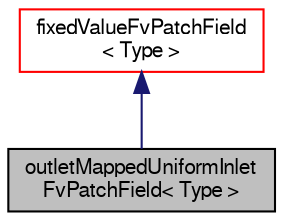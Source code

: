digraph "outletMappedUniformInletFvPatchField&lt; Type &gt;"
{
  bgcolor="transparent";
  edge [fontname="FreeSans",fontsize="10",labelfontname="FreeSans",labelfontsize="10"];
  node [fontname="FreeSans",fontsize="10",shape=record];
  Node10 [label="outletMappedUniformInlet\lFvPatchField\< Type \>",height=0.2,width=0.4,color="black", fillcolor="grey75", style="filled", fontcolor="black"];
  Node11 -> Node10 [dir="back",color="midnightblue",fontsize="10",style="solid",fontname="FreeSans"];
  Node11 [label="fixedValueFvPatchField\l\< Type \>",height=0.2,width=0.4,color="red",URL="$a21986.html",tooltip="This boundary condition supplies a fixed value constraint, and is the base class for a number of othe..."];
}
